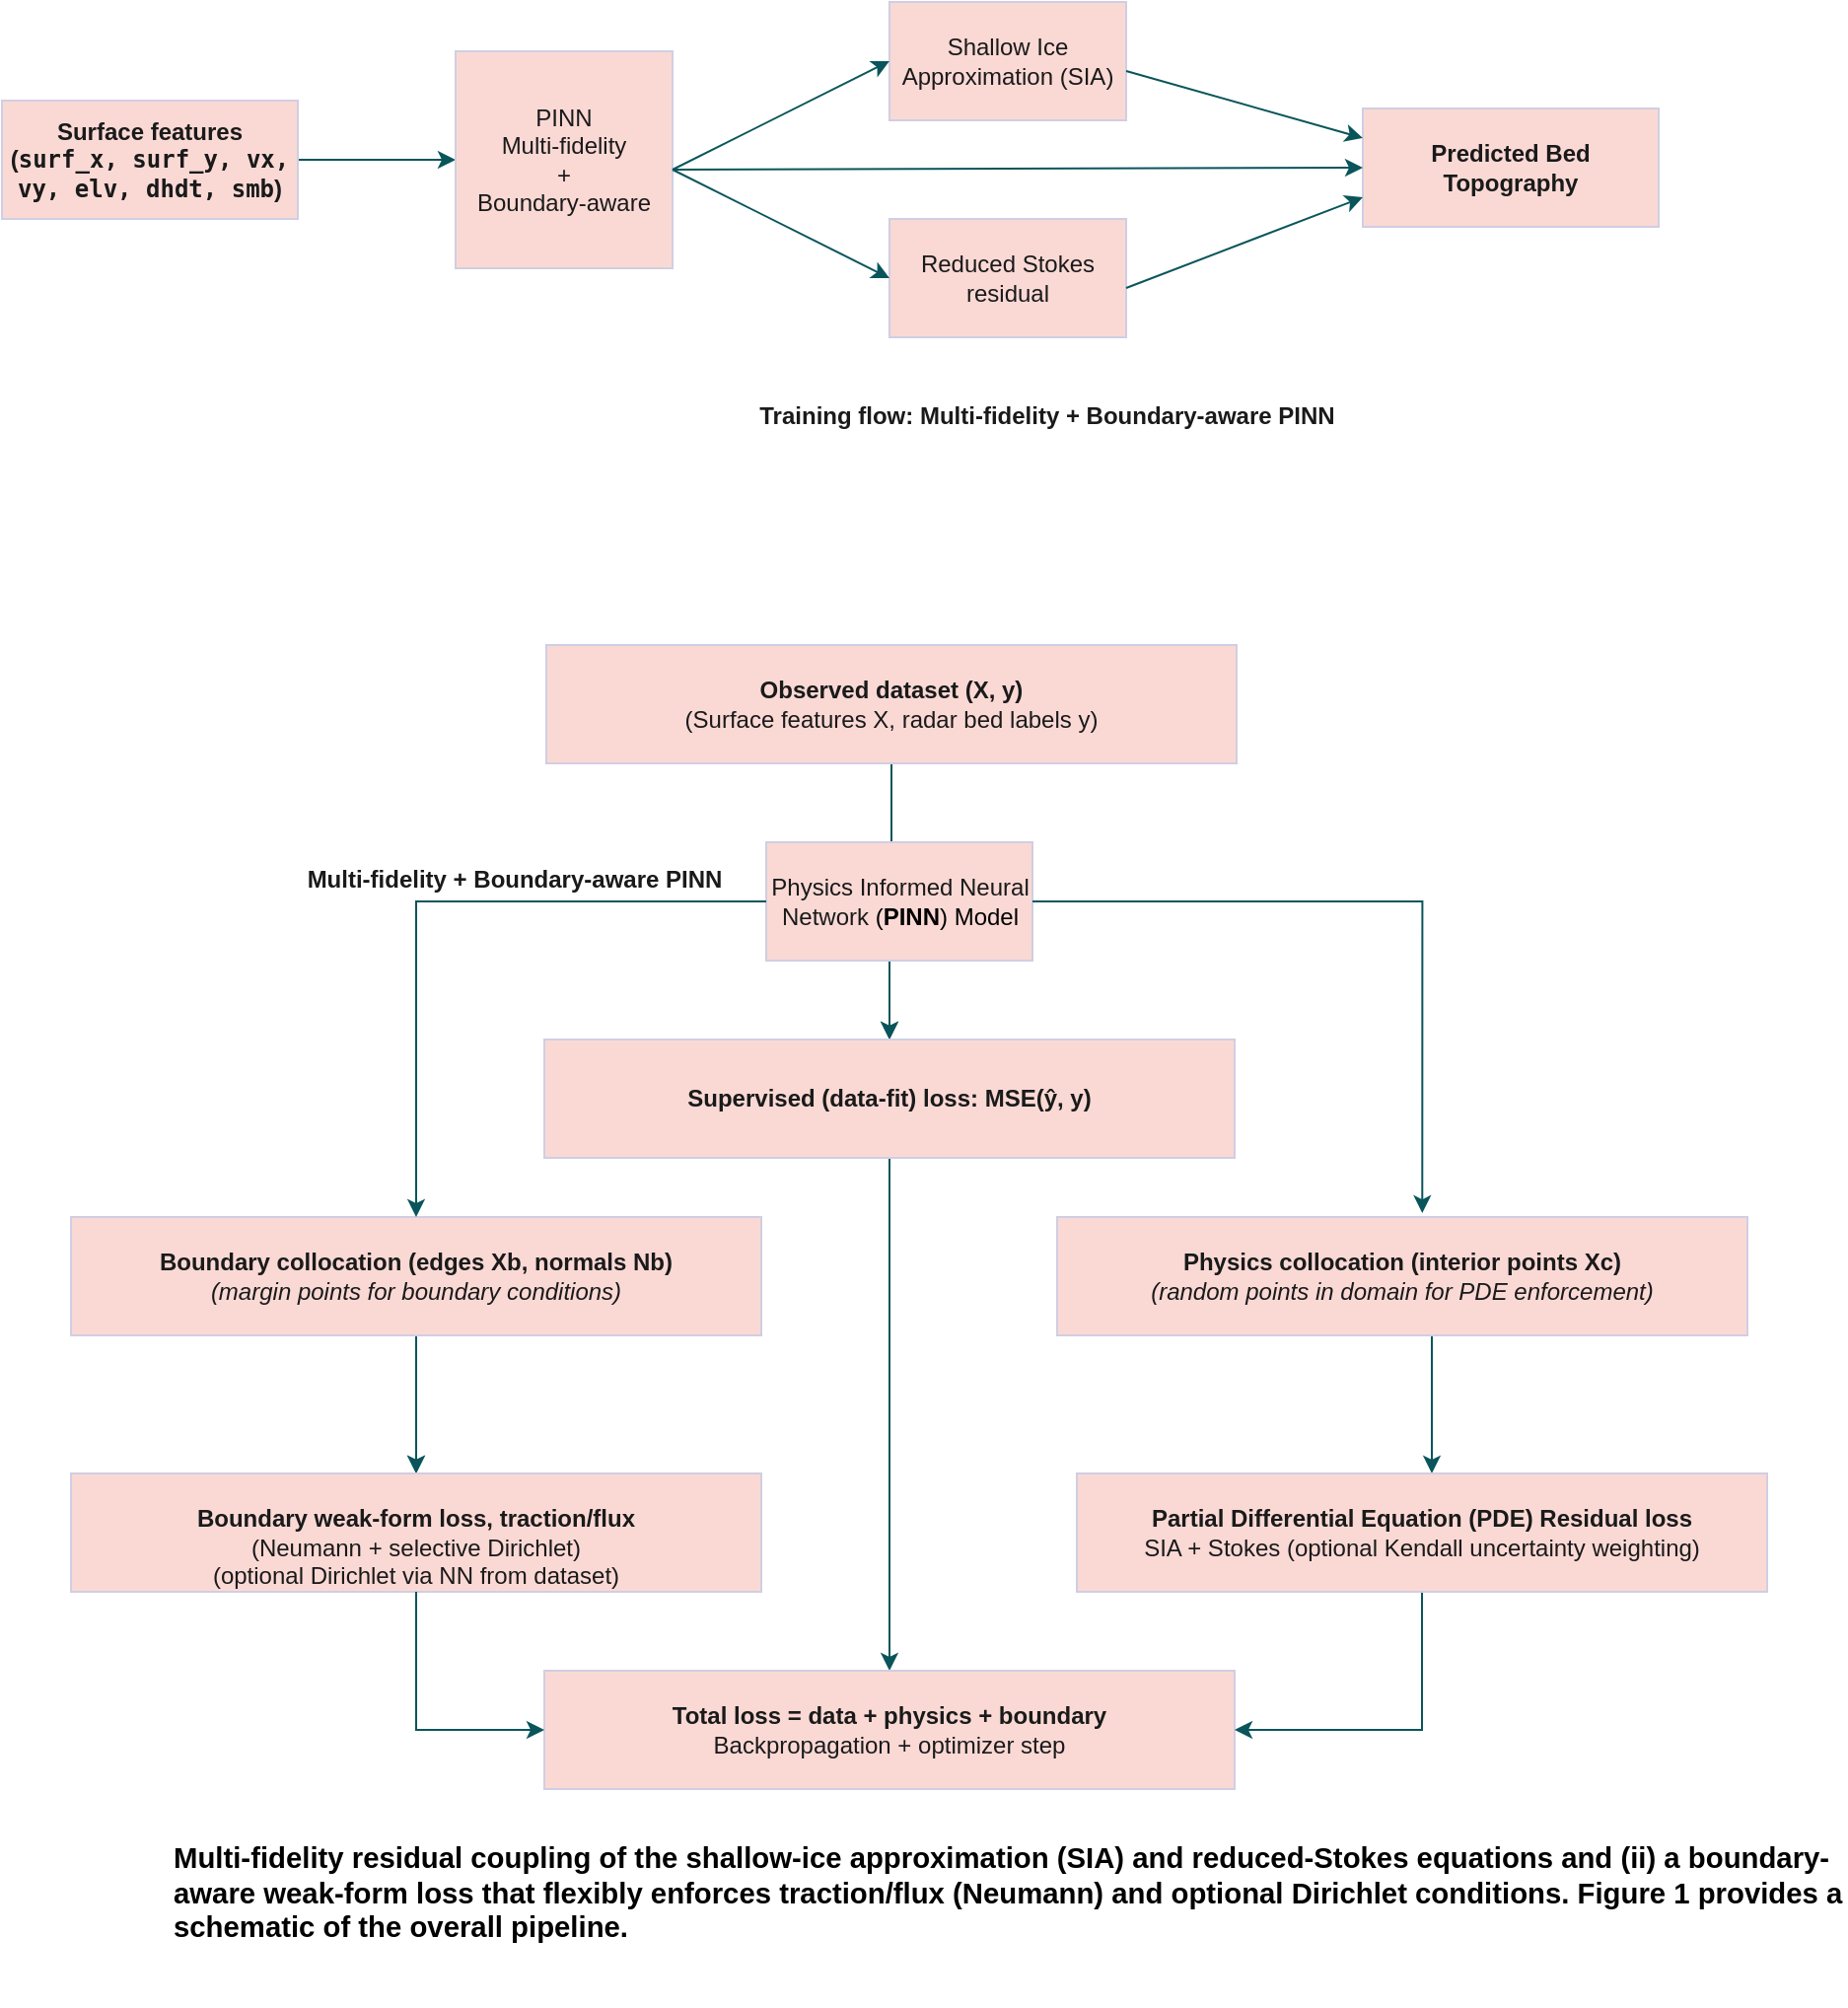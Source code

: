 <mxfile version="28.2.4">
  <diagram name="Page-1" id="qONYkJ3LwttMuLWzBCdt">
    <mxGraphModel grid="1" page="1" gridSize="10" guides="1" tooltips="1" connect="1" arrows="1" fold="1" pageScale="1" pageWidth="850" pageHeight="1100" math="0" shadow="0">
      <root>
        <mxCell id="0" />
        <mxCell id="1" parent="0" />
        <mxCell id="1Jn21h6Guawh2NXyBbh3-20" value="" style="edgeStyle=orthogonalEdgeStyle;rounded=0;orthogonalLoop=1;jettySize=auto;html=1;labelBackgroundColor=none;strokeColor=#09555B;fontColor=default;" edge="1" parent="1" source="1Jn21h6Guawh2NXyBbh3-2" target="1Jn21h6Guawh2NXyBbh3-3">
          <mxGeometry relative="1" as="geometry" />
        </mxCell>
        <mxCell id="1Jn21h6Guawh2NXyBbh3-2" value="&lt;b&gt;Surface features (&lt;code data-end=&quot;223&quot; data-start=&quot;183&quot;&gt;surf_x, surf_y, vx, vy, elv, dhdt, smb&lt;/code&gt;)&lt;/b&gt;" style="rounded=0;whiteSpace=wrap;html=1;labelBackgroundColor=none;fillColor=#FAD9D5;strokeColor=#D0CEE2;fontColor=#1A1A1A;" vertex="1" parent="1">
          <mxGeometry x="910" y="155" width="150" height="60" as="geometry" />
        </mxCell>
        <mxCell id="1Jn21h6Guawh2NXyBbh3-3" value="PINN&lt;div&gt;Multi-fidelity&lt;/div&gt;&lt;div&gt;+&lt;/div&gt;&lt;div&gt;Boundary-aware&lt;/div&gt;" style="whiteSpace=wrap;html=1;aspect=fixed;labelBackgroundColor=none;fillColor=#FAD9D5;strokeColor=#D0CEE2;fontColor=#1A1A1A;" vertex="1" parent="1">
          <mxGeometry x="1140" y="130" width="110" height="110" as="geometry" />
        </mxCell>
        <mxCell id="1Jn21h6Guawh2NXyBbh3-4" value="&lt;b&gt;Predicted Bed Topography&lt;/b&gt;" style="rounded=0;whiteSpace=wrap;html=1;labelBackgroundColor=none;fillColor=#FAD9D5;strokeColor=#D0CEE2;fontColor=#1A1A1A;" vertex="1" parent="1">
          <mxGeometry x="1600" y="159" width="150" height="60" as="geometry" />
        </mxCell>
        <mxCell id="1Jn21h6Guawh2NXyBbh3-5" value="Shallow Ice Approximation (SIA)" style="rounded=0;whiteSpace=wrap;html=1;labelBackgroundColor=none;fillColor=#FAD9D5;strokeColor=#D0CEE2;fontColor=#1A1A1A;" vertex="1" parent="1">
          <mxGeometry x="1360" y="105" width="120" height="60" as="geometry" />
        </mxCell>
        <mxCell id="1Jn21h6Guawh2NXyBbh3-7" value="Reduced Stokes residual" style="rounded=0;whiteSpace=wrap;html=1;labelBackgroundColor=none;fillColor=#FAD9D5;strokeColor=#D0CEE2;fontColor=#1A1A1A;" vertex="1" parent="1">
          <mxGeometry x="1360" y="215" width="120" height="60" as="geometry" />
        </mxCell>
        <mxCell id="1Jn21h6Guawh2NXyBbh3-34" value="" style="edgeStyle=orthogonalEdgeStyle;rounded=0;orthogonalLoop=1;jettySize=auto;html=1;labelBackgroundColor=none;strokeColor=#09555B;fontColor=default;" edge="1" parent="1" source="1Jn21h6Guawh2NXyBbh3-8" target="1Jn21h6Guawh2NXyBbh3-9">
          <mxGeometry relative="1" as="geometry" />
        </mxCell>
        <mxCell id="1Jn21h6Guawh2NXyBbh3-36" value="" style="edgeStyle=orthogonalEdgeStyle;rounded=0;orthogonalLoop=1;jettySize=auto;html=1;labelBackgroundColor=none;strokeColor=#09555B;fontColor=default;" edge="1" parent="1" source="1Jn21h6Guawh2NXyBbh3-8" target="1Jn21h6Guawh2NXyBbh3-9">
          <mxGeometry relative="1" as="geometry" />
        </mxCell>
        <mxCell id="1Jn21h6Guawh2NXyBbh3-8" value="&lt;br&gt;&lt;b&gt;Observed dataset (X, y)&lt;/b&gt;&lt;div&gt;(Surface features X, radar bed labels y)&lt;br&gt;&lt;div&gt;&lt;br&gt;&lt;/div&gt;&lt;/div&gt;" style="rounded=0;whiteSpace=wrap;html=1;labelBackgroundColor=none;fillColor=#FAD9D5;strokeColor=#D0CEE2;fontColor=#1A1A1A;" vertex="1" parent="1">
          <mxGeometry x="1186" y="431" width="350" height="60" as="geometry" />
        </mxCell>
        <mxCell id="1Jn21h6Guawh2NXyBbh3-35" style="edgeStyle=orthogonalEdgeStyle;rounded=0;orthogonalLoop=1;jettySize=auto;html=1;labelBackgroundColor=none;strokeColor=#09555B;fontColor=default;" edge="1" parent="1" source="1Jn21h6Guawh2NXyBbh3-9" target="1Jn21h6Guawh2NXyBbh3-16">
          <mxGeometry relative="1" as="geometry" />
        </mxCell>
        <mxCell id="1Jn21h6Guawh2NXyBbh3-9" value="&lt;b&gt;Supervised (data-fit) loss: MSE(ŷ, y)&lt;/b&gt;" style="rounded=0;whiteSpace=wrap;html=1;labelBackgroundColor=none;fillColor=#FAD9D5;strokeColor=#D0CEE2;fontColor=#1A1A1A;" vertex="1" parent="1">
          <mxGeometry x="1185" y="631" width="350" height="60" as="geometry" />
        </mxCell>
        <mxCell id="1Jn21h6Guawh2NXyBbh3-56" style="edgeStyle=orthogonalEdgeStyle;rounded=0;orthogonalLoop=1;jettySize=auto;html=1;labelBackgroundColor=none;strokeColor=#09555B;fontColor=default;" edge="1" parent="1" source="1Jn21h6Guawh2NXyBbh3-10" target="1Jn21h6Guawh2NXyBbh3-12">
          <mxGeometry relative="1" as="geometry" />
        </mxCell>
        <mxCell id="1Jn21h6Guawh2NXyBbh3-57" style="edgeStyle=orthogonalEdgeStyle;rounded=0;orthogonalLoop=1;jettySize=auto;html=1;entryX=0.5;entryY=0;entryDx=0;entryDy=0;labelBackgroundColor=none;strokeColor=#09555B;fontColor=default;" edge="1" parent="1" source="1Jn21h6Guawh2NXyBbh3-10" target="1Jn21h6Guawh2NXyBbh3-12">
          <mxGeometry relative="1" as="geometry" />
        </mxCell>
        <mxCell id="1Jn21h6Guawh2NXyBbh3-10" value="&lt;strong data-end=&quot;893&quot; data-start=&quot;846&quot;&gt;Boundary collocation (edges Xb, normals Nb)&lt;/strong&gt;&lt;br&gt;&lt;em data-end=&quot;939&quot; data-start=&quot;898&quot;&gt;(margin points for boundary conditions)&lt;/em&gt;" style="rounded=0;whiteSpace=wrap;html=1;verticalAlign=middle;labelBackgroundColor=none;fillColor=#FAD9D5;strokeColor=#D0CEE2;fontColor=#1A1A1A;" vertex="1" parent="1">
          <mxGeometry x="945" y="721" width="350" height="60" as="geometry" />
        </mxCell>
        <mxCell id="1Jn21h6Guawh2NXyBbh3-48" style="edgeStyle=orthogonalEdgeStyle;rounded=0;orthogonalLoop=1;jettySize=auto;html=1;labelBackgroundColor=none;strokeColor=#09555B;fontColor=default;" edge="1" parent="1" source="1Jn21h6Guawh2NXyBbh3-11">
          <mxGeometry relative="1" as="geometry">
            <mxPoint x="1635" y="851" as="targetPoint" />
            <Array as="points">
              <mxPoint x="1635" y="821" />
              <mxPoint x="1635" y="821" />
            </Array>
          </mxGeometry>
        </mxCell>
        <mxCell id="1Jn21h6Guawh2NXyBbh3-11" value="&lt;br&gt;&lt;strong data-end=&quot;788&quot; data-start=&quot;744&quot;&gt;Physics collocation (interior points Xc)&lt;/strong&gt;&lt;br&gt;&lt;em data-end=&quot;840&quot; data-start=&quot;793&quot;&gt;(random points in domain for PDE enforcement)&lt;/em&gt;&lt;div&gt;&lt;br/&gt;&lt;/div&gt;" style="rounded=0;whiteSpace=wrap;html=1;labelBackgroundColor=none;fillColor=#FAD9D5;strokeColor=#D0CEE2;fontColor=#1A1A1A;" vertex="1" parent="1">
          <mxGeometry x="1445" y="721" width="350" height="60" as="geometry" />
        </mxCell>
        <mxCell id="1Jn21h6Guawh2NXyBbh3-12" value="&lt;br&gt;&lt;b&gt;Boundary weak-form loss, traction/flux&lt;/b&gt;&lt;div&gt;(Neumann + selective Dirichlet)&lt;br&gt;(optional Dirichlet via NN from dataset)&lt;/div&gt;" style="rounded=0;whiteSpace=wrap;html=1;labelBackgroundColor=none;fillColor=#FAD9D5;strokeColor=#D0CEE2;fontColor=#1A1A1A;" vertex="1" parent="1">
          <mxGeometry x="945" y="851" width="350" height="60" as="geometry" />
        </mxCell>
        <mxCell id="1Jn21h6Guawh2NXyBbh3-16" value="&lt;br&gt;&lt;b&gt;Total loss = data + physics + boundary&lt;/b&gt;&lt;div&gt;Backpropagation + optimizer step&lt;br&gt;&lt;br&gt;&lt;/div&gt;" style="rounded=0;whiteSpace=wrap;html=1;labelBackgroundColor=none;fillColor=#FAD9D5;strokeColor=#D0CEE2;fontColor=#1A1A1A;" vertex="1" parent="1">
          <mxGeometry x="1185" y="951" width="350" height="60" as="geometry" />
        </mxCell>
        <mxCell id="1Jn21h6Guawh2NXyBbh3-17" value="&lt;b style=&quot;&quot; id=&quot;docs-internal-guid-a3362013-7fff-34dc-56f6-82727725d216&quot;&gt;&lt;span style=&quot;font-size: 11pt; font-family: Arial, sans-serif; color: rgb(0, 0, 0); background-color: transparent; font-style: normal; font-variant: normal; text-decoration: none; vertical-align: baseline; white-space: pre-wrap;&quot;&gt;Multi-fidelity residual coupling of the shallow-ice approximation (SIA) and reduced-Stokes equations and (ii) a boundary-aware weak-form loss that flexibly enforces traction/flux (Neumann) and optional Dirichlet conditions. Figure 1 provides a schematic of the overall pipeline.&lt;/span&gt;&lt;/b&gt;" style="text;whiteSpace=wrap;html=1;labelBackgroundColor=none;fontColor=#1A1A1A;" vertex="1" parent="1">
          <mxGeometry x="995" y="1031" width="850" height="90" as="geometry" />
        </mxCell>
        <mxCell id="1Jn21h6Guawh2NXyBbh3-33" style="edgeStyle=orthogonalEdgeStyle;rounded=0;orthogonalLoop=1;jettySize=auto;html=1;exitX=0.5;exitY=1;exitDx=0;exitDy=0;labelBackgroundColor=none;strokeColor=#09555B;fontColor=default;" edge="1" parent="1" source="1Jn21h6Guawh2NXyBbh3-4" target="1Jn21h6Guawh2NXyBbh3-4">
          <mxGeometry relative="1" as="geometry" />
        </mxCell>
        <mxCell id="1Jn21h6Guawh2NXyBbh3-37" value="Physics Informed Neural Network&amp;nbsp;&lt;span style=&quot;background-color: transparent; color: light-dark(rgb(0, 0, 0), rgb(255, 255, 255));&quot;&gt;(&lt;b&gt;PINN&lt;/b&gt;) Model&lt;/span&gt;" style="rounded=0;whiteSpace=wrap;html=1;labelBackgroundColor=none;fillColor=#FAD9D5;strokeColor=#D0CEE2;fontColor=#1A1A1A;" vertex="1" parent="1">
          <mxGeometry x="1297.5" y="531" width="135" height="60" as="geometry" />
        </mxCell>
        <mxCell id="1Jn21h6Guawh2NXyBbh3-44" style="edgeStyle=orthogonalEdgeStyle;rounded=0;orthogonalLoop=1;jettySize=auto;html=1;entryX=0.529;entryY=-0.033;entryDx=0;entryDy=0;entryPerimeter=0;labelBackgroundColor=none;strokeColor=#09555B;fontColor=default;" edge="1" parent="1" source="1Jn21h6Guawh2NXyBbh3-37" target="1Jn21h6Guawh2NXyBbh3-11">
          <mxGeometry relative="1" as="geometry" />
        </mxCell>
        <mxCell id="1Jn21h6Guawh2NXyBbh3-45" style="edgeStyle=orthogonalEdgeStyle;rounded=0;orthogonalLoop=1;jettySize=auto;html=1;entryX=0.5;entryY=0;entryDx=0;entryDy=0;labelBackgroundColor=none;strokeColor=#09555B;fontColor=default;" edge="1" parent="1" source="1Jn21h6Guawh2NXyBbh3-37" target="1Jn21h6Guawh2NXyBbh3-10">
          <mxGeometry relative="1" as="geometry" />
        </mxCell>
        <mxCell id="1Jn21h6Guawh2NXyBbh3-55" style="edgeStyle=orthogonalEdgeStyle;rounded=0;orthogonalLoop=1;jettySize=auto;html=1;exitX=0.5;exitY=1;exitDx=0;exitDy=0;labelBackgroundColor=none;strokeColor=#09555B;fontColor=default;" edge="1" parent="1" source="1Jn21h6Guawh2NXyBbh3-12">
          <mxGeometry relative="1" as="geometry">
            <mxPoint x="1125" y="911" as="sourcePoint" />
            <mxPoint x="1185" y="981" as="targetPoint" />
            <Array as="points">
              <mxPoint x="1120" y="981" />
            </Array>
          </mxGeometry>
        </mxCell>
        <mxCell id="1Jn21h6Guawh2NXyBbh3-61" style="edgeStyle=orthogonalEdgeStyle;rounded=0;orthogonalLoop=1;jettySize=auto;html=1;exitX=0.5;exitY=1;exitDx=0;exitDy=0;entryX=1;entryY=0.5;entryDx=0;entryDy=0;labelBackgroundColor=none;strokeColor=#09555B;fontColor=default;" edge="1" parent="1" source="1Jn21h6Guawh2NXyBbh3-59" target="1Jn21h6Guawh2NXyBbh3-16">
          <mxGeometry relative="1" as="geometry">
            <mxPoint x="1630" y="981" as="targetPoint" />
          </mxGeometry>
        </mxCell>
        <mxCell id="1Jn21h6Guawh2NXyBbh3-59" value="&lt;b&gt;Partial Differential Equation (PDE) Residual loss&lt;/b&gt;&lt;div&gt;SIA + Stokes&amp;nbsp;(optional Kendall uncertainty weighting)&lt;/div&gt;" style="rounded=0;whiteSpace=wrap;html=1;labelBackgroundColor=none;fillColor=#FAD9D5;strokeColor=#D0CEE2;fontColor=#1A1A1A;" vertex="1" parent="1">
          <mxGeometry x="1455" y="851" width="350" height="60" as="geometry" />
        </mxCell>
        <mxCell id="1Jn21h6Guawh2NXyBbh3-63" value="" style="endArrow=classic;html=1;rounded=0;entryX=0;entryY=0.5;entryDx=0;entryDy=0;labelBackgroundColor=none;strokeColor=#09555B;fontColor=default;" edge="1" parent="1" target="1Jn21h6Guawh2NXyBbh3-7">
          <mxGeometry width="50" height="50" relative="1" as="geometry">
            <mxPoint x="1250" y="190" as="sourcePoint" />
            <mxPoint x="1300" y="140" as="targetPoint" />
          </mxGeometry>
        </mxCell>
        <mxCell id="1Jn21h6Guawh2NXyBbh3-64" value="" style="endArrow=classic;html=1;rounded=0;entryX=0;entryY=0.5;entryDx=0;entryDy=0;labelBackgroundColor=none;strokeColor=#09555B;fontColor=default;" edge="1" parent="1" target="1Jn21h6Guawh2NXyBbh3-5">
          <mxGeometry width="50" height="50" relative="1" as="geometry">
            <mxPoint x="1250" y="190" as="sourcePoint" />
            <mxPoint x="1300" y="140" as="targetPoint" />
          </mxGeometry>
        </mxCell>
        <mxCell id="1Jn21h6Guawh2NXyBbh3-66" value="" style="endArrow=classic;html=1;rounded=0;entryX=0;entryY=0.75;entryDx=0;entryDy=0;labelBackgroundColor=none;strokeColor=#09555B;fontColor=default;" edge="1" parent="1" target="1Jn21h6Guawh2NXyBbh3-4">
          <mxGeometry width="50" height="50" relative="1" as="geometry">
            <mxPoint x="1480" y="250" as="sourcePoint" />
            <mxPoint x="1530" y="200" as="targetPoint" />
          </mxGeometry>
        </mxCell>
        <mxCell id="1Jn21h6Guawh2NXyBbh3-68" value="" style="endArrow=classic;html=1;rounded=0;entryX=0;entryY=0.25;entryDx=0;entryDy=0;labelBackgroundColor=none;strokeColor=#09555B;fontColor=default;" edge="1" parent="1" target="1Jn21h6Guawh2NXyBbh3-4">
          <mxGeometry width="50" height="50" relative="1" as="geometry">
            <mxPoint x="1480" y="140" as="sourcePoint" />
            <mxPoint x="1530" y="90" as="targetPoint" />
          </mxGeometry>
        </mxCell>
        <mxCell id="1Jn21h6Guawh2NXyBbh3-70" value="" style="endArrow=classic;html=1;rounded=0;entryX=0;entryY=0.5;entryDx=0;entryDy=0;labelBackgroundColor=none;strokeColor=#09555B;fontColor=default;" edge="1" parent="1" target="1Jn21h6Guawh2NXyBbh3-4">
          <mxGeometry width="50" height="50" relative="1" as="geometry">
            <mxPoint x="1250" y="190" as="sourcePoint" />
            <mxPoint x="1300" y="140" as="targetPoint" />
          </mxGeometry>
        </mxCell>
        <mxCell id="1Jn21h6Guawh2NXyBbh3-72" value="Training flow: Multi-fidelity + Boundary-aware PINN" style="text;html=1;align=center;verticalAlign=middle;whiteSpace=wrap;rounded=0;fontStyle=1;labelBackgroundColor=none;fontColor=#1A1A1A;" vertex="1" parent="1">
          <mxGeometry x="1275" y="300" width="330" height="30" as="geometry" />
        </mxCell>
        <mxCell id="1Jn21h6Guawh2NXyBbh3-73" value="Multi-fidelity + Boundary-aware PINN" style="text;html=1;align=center;verticalAlign=middle;whiteSpace=wrap;rounded=0;fontColor=#1A1A1A;fontStyle=1;labelBackgroundColor=none;" vertex="1" parent="1">
          <mxGeometry x="1060" y="535" width="220" height="30" as="geometry" />
        </mxCell>
      </root>
    </mxGraphModel>
  </diagram>
</mxfile>
